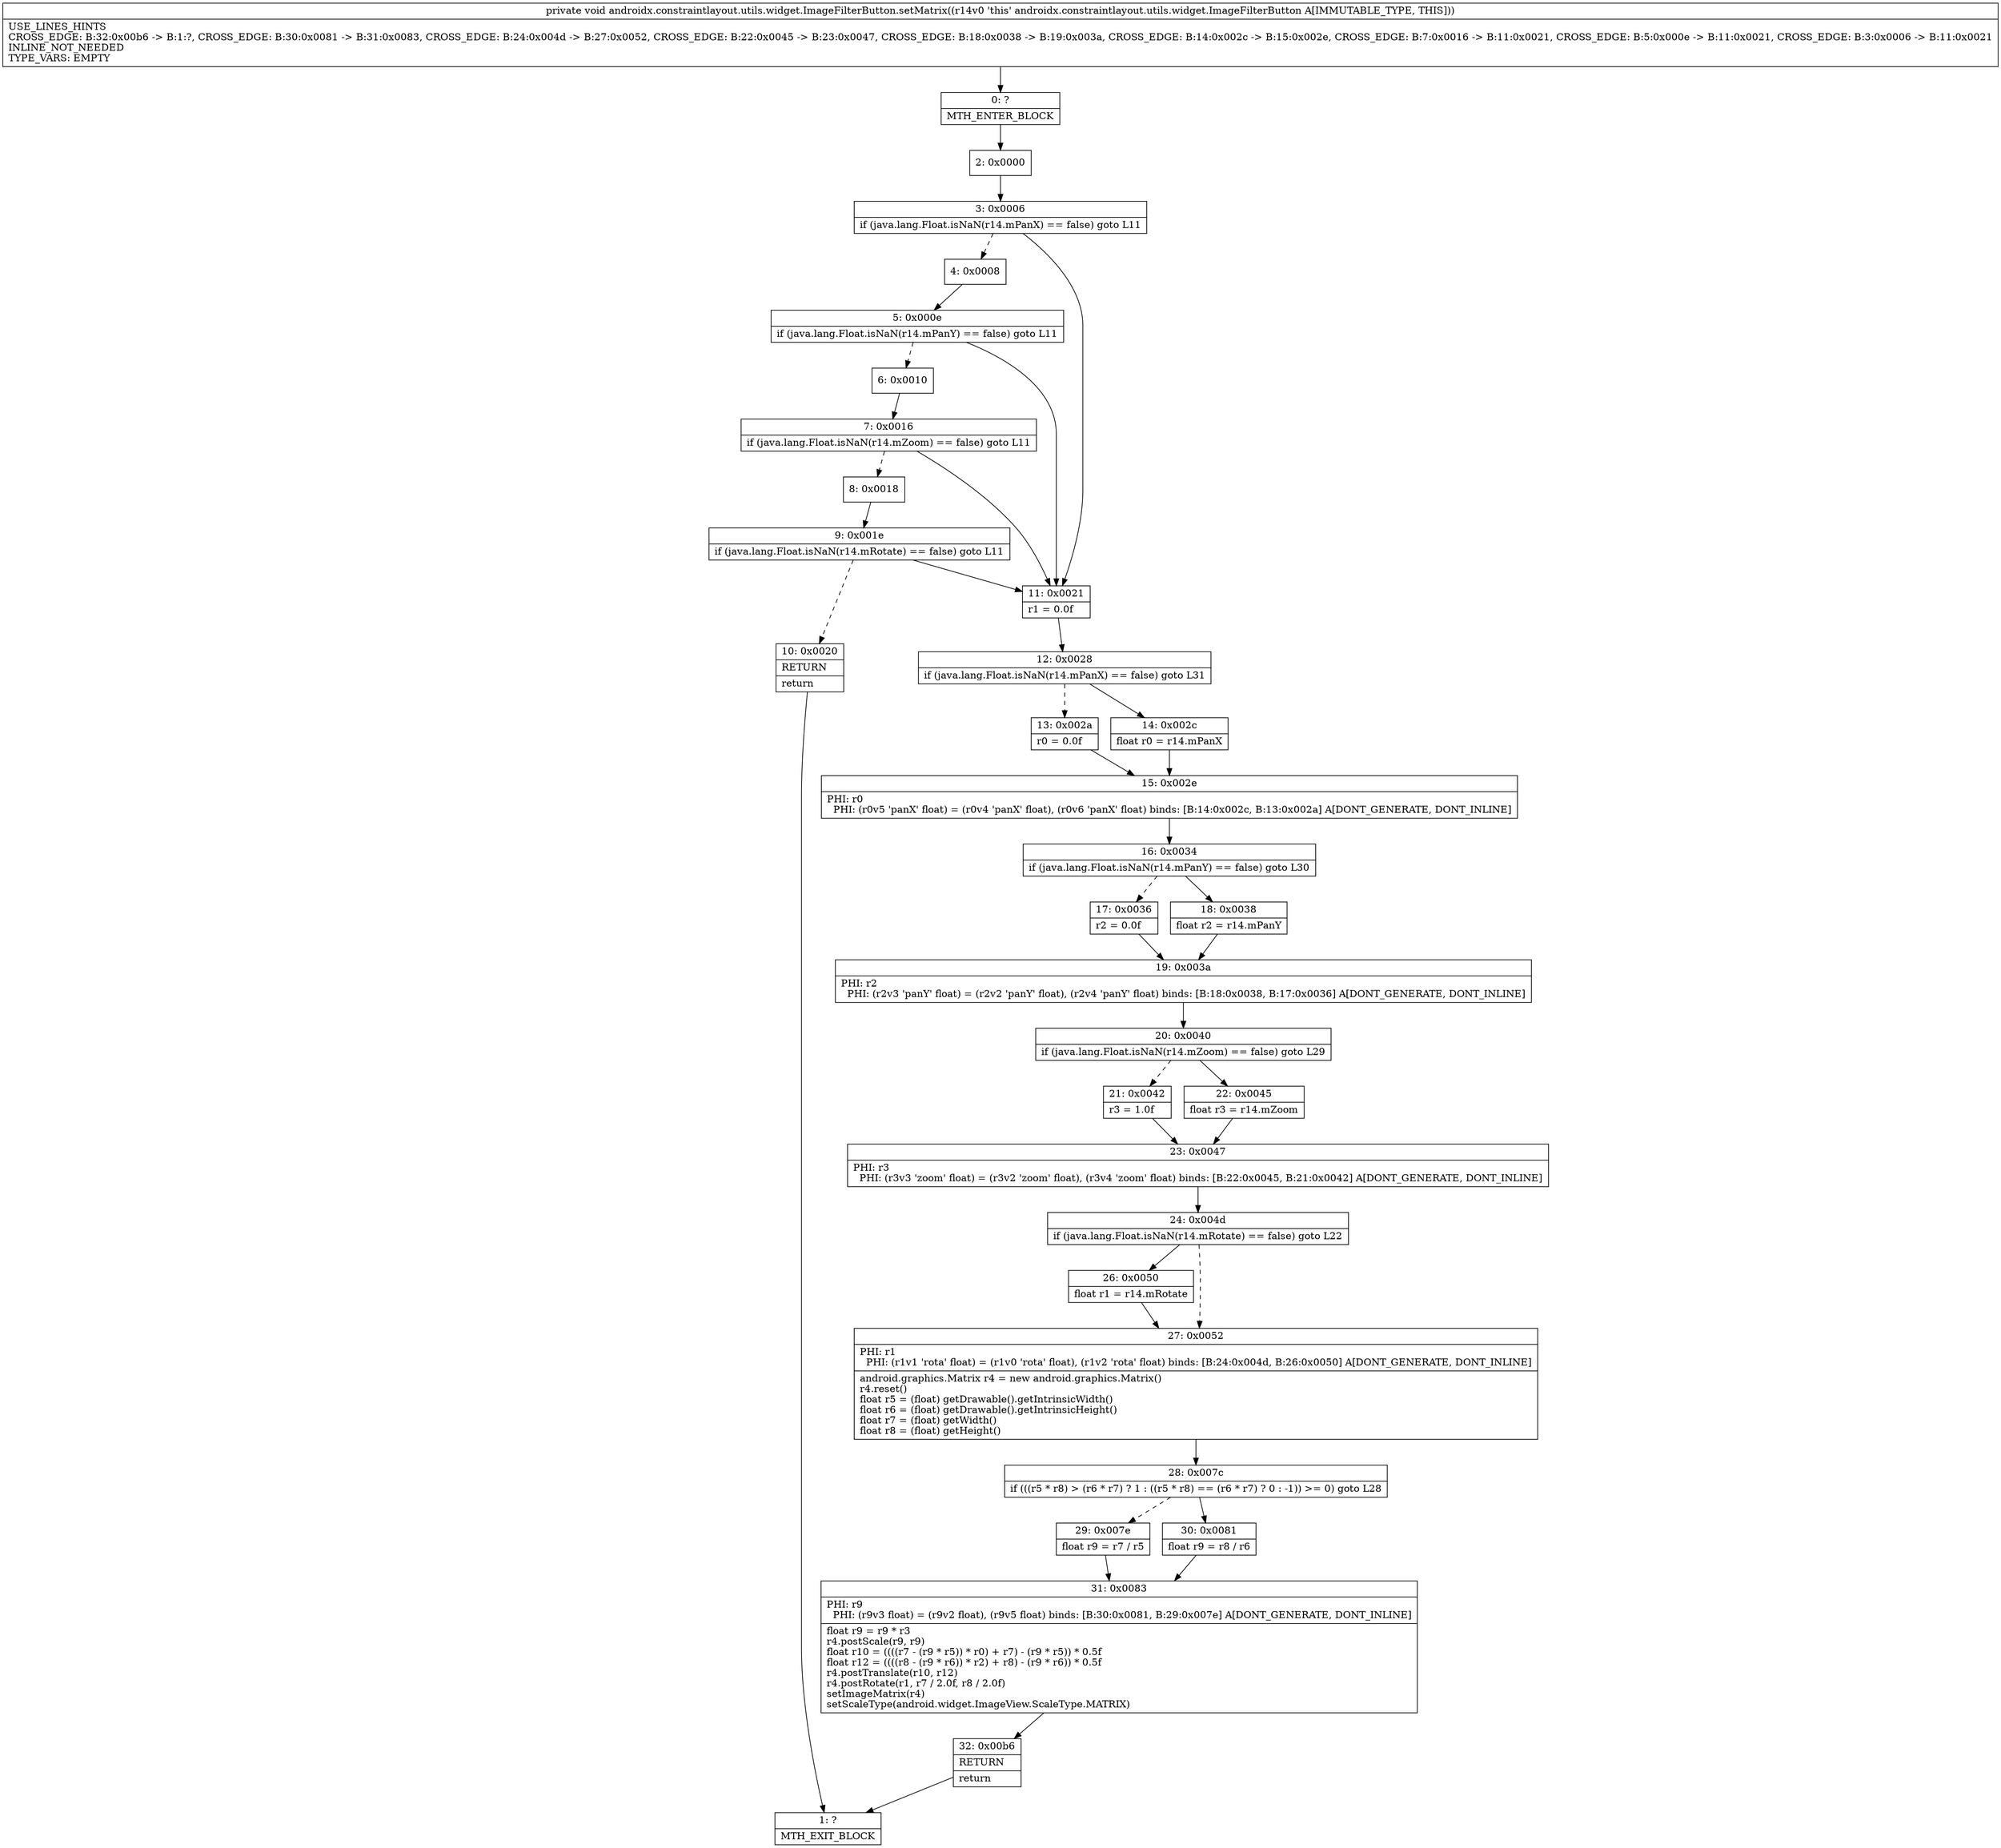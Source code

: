 digraph "CFG forandroidx.constraintlayout.utils.widget.ImageFilterButton.setMatrix()V" {
Node_0 [shape=record,label="{0\:\ ?|MTH_ENTER_BLOCK\l}"];
Node_2 [shape=record,label="{2\:\ 0x0000}"];
Node_3 [shape=record,label="{3\:\ 0x0006|if (java.lang.Float.isNaN(r14.mPanX) == false) goto L11\l}"];
Node_4 [shape=record,label="{4\:\ 0x0008}"];
Node_5 [shape=record,label="{5\:\ 0x000e|if (java.lang.Float.isNaN(r14.mPanY) == false) goto L11\l}"];
Node_6 [shape=record,label="{6\:\ 0x0010}"];
Node_7 [shape=record,label="{7\:\ 0x0016|if (java.lang.Float.isNaN(r14.mZoom) == false) goto L11\l}"];
Node_8 [shape=record,label="{8\:\ 0x0018}"];
Node_9 [shape=record,label="{9\:\ 0x001e|if (java.lang.Float.isNaN(r14.mRotate) == false) goto L11\l}"];
Node_10 [shape=record,label="{10\:\ 0x0020|RETURN\l|return\l}"];
Node_1 [shape=record,label="{1\:\ ?|MTH_EXIT_BLOCK\l}"];
Node_11 [shape=record,label="{11\:\ 0x0021|r1 = 0.0f\l}"];
Node_12 [shape=record,label="{12\:\ 0x0028|if (java.lang.Float.isNaN(r14.mPanX) == false) goto L31\l}"];
Node_13 [shape=record,label="{13\:\ 0x002a|r0 = 0.0f\l}"];
Node_15 [shape=record,label="{15\:\ 0x002e|PHI: r0 \l  PHI: (r0v5 'panX' float) = (r0v4 'panX' float), (r0v6 'panX' float) binds: [B:14:0x002c, B:13:0x002a] A[DONT_GENERATE, DONT_INLINE]\l}"];
Node_16 [shape=record,label="{16\:\ 0x0034|if (java.lang.Float.isNaN(r14.mPanY) == false) goto L30\l}"];
Node_17 [shape=record,label="{17\:\ 0x0036|r2 = 0.0f\l}"];
Node_19 [shape=record,label="{19\:\ 0x003a|PHI: r2 \l  PHI: (r2v3 'panY' float) = (r2v2 'panY' float), (r2v4 'panY' float) binds: [B:18:0x0038, B:17:0x0036] A[DONT_GENERATE, DONT_INLINE]\l}"];
Node_20 [shape=record,label="{20\:\ 0x0040|if (java.lang.Float.isNaN(r14.mZoom) == false) goto L29\l}"];
Node_21 [shape=record,label="{21\:\ 0x0042|r3 = 1.0f\l}"];
Node_23 [shape=record,label="{23\:\ 0x0047|PHI: r3 \l  PHI: (r3v3 'zoom' float) = (r3v2 'zoom' float), (r3v4 'zoom' float) binds: [B:22:0x0045, B:21:0x0042] A[DONT_GENERATE, DONT_INLINE]\l}"];
Node_24 [shape=record,label="{24\:\ 0x004d|if (java.lang.Float.isNaN(r14.mRotate) == false) goto L22\l}"];
Node_26 [shape=record,label="{26\:\ 0x0050|float r1 = r14.mRotate\l}"];
Node_27 [shape=record,label="{27\:\ 0x0052|PHI: r1 \l  PHI: (r1v1 'rota' float) = (r1v0 'rota' float), (r1v2 'rota' float) binds: [B:24:0x004d, B:26:0x0050] A[DONT_GENERATE, DONT_INLINE]\l|android.graphics.Matrix r4 = new android.graphics.Matrix()\lr4.reset()\lfloat r5 = (float) getDrawable().getIntrinsicWidth()\lfloat r6 = (float) getDrawable().getIntrinsicHeight()\lfloat r7 = (float) getWidth()\lfloat r8 = (float) getHeight()\l}"];
Node_28 [shape=record,label="{28\:\ 0x007c|if (((r5 * r8) \> (r6 * r7) ? 1 : ((r5 * r8) == (r6 * r7) ? 0 : \-1)) \>= 0) goto L28\l}"];
Node_29 [shape=record,label="{29\:\ 0x007e|float r9 = r7 \/ r5\l}"];
Node_31 [shape=record,label="{31\:\ 0x0083|PHI: r9 \l  PHI: (r9v3 float) = (r9v2 float), (r9v5 float) binds: [B:30:0x0081, B:29:0x007e] A[DONT_GENERATE, DONT_INLINE]\l|float r9 = r9 * r3\lr4.postScale(r9, r9)\lfloat r10 = ((((r7 \- (r9 * r5)) * r0) + r7) \- (r9 * r5)) * 0.5f\lfloat r12 = ((((r8 \- (r9 * r6)) * r2) + r8) \- (r9 * r6)) * 0.5f\lr4.postTranslate(r10, r12)\lr4.postRotate(r1, r7 \/ 2.0f, r8 \/ 2.0f)\lsetImageMatrix(r4)\lsetScaleType(android.widget.ImageView.ScaleType.MATRIX)\l}"];
Node_32 [shape=record,label="{32\:\ 0x00b6|RETURN\l|return\l}"];
Node_30 [shape=record,label="{30\:\ 0x0081|float r9 = r8 \/ r6\l}"];
Node_22 [shape=record,label="{22\:\ 0x0045|float r3 = r14.mZoom\l}"];
Node_18 [shape=record,label="{18\:\ 0x0038|float r2 = r14.mPanY\l}"];
Node_14 [shape=record,label="{14\:\ 0x002c|float r0 = r14.mPanX\l}"];
MethodNode[shape=record,label="{private void androidx.constraintlayout.utils.widget.ImageFilterButton.setMatrix((r14v0 'this' androidx.constraintlayout.utils.widget.ImageFilterButton A[IMMUTABLE_TYPE, THIS]))  | USE_LINES_HINTS\lCROSS_EDGE: B:32:0x00b6 \-\> B:1:?, CROSS_EDGE: B:30:0x0081 \-\> B:31:0x0083, CROSS_EDGE: B:24:0x004d \-\> B:27:0x0052, CROSS_EDGE: B:22:0x0045 \-\> B:23:0x0047, CROSS_EDGE: B:18:0x0038 \-\> B:19:0x003a, CROSS_EDGE: B:14:0x002c \-\> B:15:0x002e, CROSS_EDGE: B:7:0x0016 \-\> B:11:0x0021, CROSS_EDGE: B:5:0x000e \-\> B:11:0x0021, CROSS_EDGE: B:3:0x0006 \-\> B:11:0x0021\lINLINE_NOT_NEEDED\lTYPE_VARS: EMPTY\l}"];
MethodNode -> Node_0;Node_0 -> Node_2;
Node_2 -> Node_3;
Node_3 -> Node_4[style=dashed];
Node_3 -> Node_11;
Node_4 -> Node_5;
Node_5 -> Node_6[style=dashed];
Node_5 -> Node_11;
Node_6 -> Node_7;
Node_7 -> Node_8[style=dashed];
Node_7 -> Node_11;
Node_8 -> Node_9;
Node_9 -> Node_10[style=dashed];
Node_9 -> Node_11;
Node_10 -> Node_1;
Node_11 -> Node_12;
Node_12 -> Node_13[style=dashed];
Node_12 -> Node_14;
Node_13 -> Node_15;
Node_15 -> Node_16;
Node_16 -> Node_17[style=dashed];
Node_16 -> Node_18;
Node_17 -> Node_19;
Node_19 -> Node_20;
Node_20 -> Node_21[style=dashed];
Node_20 -> Node_22;
Node_21 -> Node_23;
Node_23 -> Node_24;
Node_24 -> Node_26;
Node_24 -> Node_27[style=dashed];
Node_26 -> Node_27;
Node_27 -> Node_28;
Node_28 -> Node_29[style=dashed];
Node_28 -> Node_30;
Node_29 -> Node_31;
Node_31 -> Node_32;
Node_32 -> Node_1;
Node_30 -> Node_31;
Node_22 -> Node_23;
Node_18 -> Node_19;
Node_14 -> Node_15;
}

